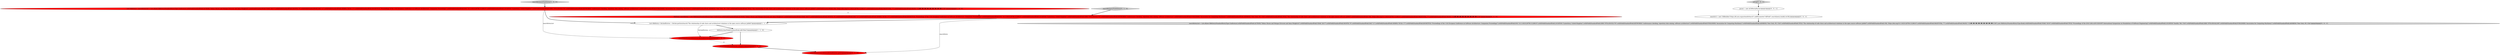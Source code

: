 digraph {
4 [style = filled, label = "searchByQueryFindsEntry['1', '0', '0']", fillcolor = lightgray, shape = diamond image = "AAA0AAABBB1BBB"];
1 [style = filled, label = "assertEquals(searchEntryList,fetchedEntries)@@@8@@@['1', '0', '0']", fillcolor = red, shape = ellipse image = "AAA1AAABBB1BBB"];
8 [style = filled, label = "assertFalse(fetchedEntries.isEmpty())@@@8@@@['0', '1', '0']", fillcolor = red, shape = ellipse image = "AAA1AAABBB2BBB"];
11 [style = filled, label = "searchEntryList = List.of(new BibEntry(StandardEntryType.Conference).withField(StandardField.AUTHOR,\"Tobias Olsson and Morgan Ericsson and Anna Wingkvist\").withField(StandardField.YEAR,\"2017\").withField(StandardField.MONTH,\"9\").withField(StandardField.DAY,\"11\").withField(StandardField.SERIES,\"ECSA '17\").withField(StandardField.BOOKTITLE,\"Proceedings of the 11th European Conference on Software Architecture: Companion Proceedings\").withField(StandardField.DOI,\"10.1145/3129790.3129810\").withField(StandardField.LOCATION,\"Canterbury, United Kingdom\").withField(StandardField.ISBN,\"9781450352178\").withField(StandardField.KEYWORDS,\"conformance checking, repository data mining, software architecture\").withField(StandardField.PUBLISHER,\"Association for Computing Machinery\").withField(StandardField.ADDRESS,\"New York, NY, USA\").withField(StandardField.TITLE,\"The relationship of code churn and architectural violations in the open source software JabRef\").withField(StandardField.URL,\"https://doi.org/10.1145/3129790.3129810\").withField(StandardField.PAGETOTAL,\"7\").withField(StandardField.PAGES,\"152�ｿｽ�ｿｽ�ｿｽ�ｿｽ�ｿｽ�ｿｽ�ｿｽ�ｿｽ�ｿｽ158\"),new BibEntry(StandardEntryType.Book).withField(StandardField.YEAR,\"2016\").withField(StandardField.TITLE,\"Proceedings of the 2016 24th ACM SIGSOFT International Symposium on Foundations of Software Engineering\").withField(StandardField.LOCATION,\"Seattle, WA, USA\").withField(StandardField.ISBN,\"9781450342186\").withField(StandardField.PUBLISHER,\"Association for Computing Machinery\").withField(StandardField.ADDRESS,\"New York, NY, USA\"))@@@5@@@['0', '0', '1']", fillcolor = lightgray, shape = ellipse image = "AAA0AAABBB3BBB"];
9 [style = filled, label = "setUp['0', '0', '1']", fillcolor = lightgray, shape = diamond image = "AAA0AAABBB3BBB"];
0 [style = filled, label = "List<BibEntry> fetchedEntries = fetcher.performSearch(\"The relationship of code churn and architectural violations in the open source software JabRef\")@@@4@@@['1', '1', '0']", fillcolor = white, shape = ellipse image = "AAA0AAABBB1BBB"];
3 [style = filled, label = "bibEntry.clearField(StandardField.ABSTRACT)@@@6@@@['1', '1', '0']", fillcolor = white, shape = ellipse image = "AAA0AAABBB1BBB"];
10 [style = filled, label = "searchUrl = new URIBuilder(\"https://dl.acm.org/action/doSearch\").addParameter(\"AllField\",searchQuery).build().toURL()@@@4@@@['0', '0', '1']", fillcolor = white, shape = ellipse image = "AAA0AAABBB3BBB"];
6 [style = filled, label = "assertEquals(searchEntry,fetchedEntries.get(0))@@@9@@@['0', '1', '0']", fillcolor = red, shape = ellipse image = "AAA1AAABBB2BBB"];
7 [style = filled, label = "searchByQueryFindsEntry['0', '1', '0']", fillcolor = lightgray, shape = diamond image = "AAA0AAABBB2BBB"];
12 [style = filled, label = "parser = new ACMPortalParser()@@@3@@@['0', '0', '1']", fillcolor = white, shape = ellipse image = "AAA0AAABBB3BBB"];
2 [style = filled, label = "List<BibEntry> searchEntryList = List.of(new BibEntry(StandardEntryType.Conference).withField(StandardField.AUTHOR,\"Tobias Olsson and Morgan Ericsson and Anna Wingkvist\").withField(StandardField.YEAR,\"2017\").withField(StandardField.MONTH,\"9\").withField(StandardField.DAY,\"11\").withField(StandardField.SERIES,\"ECSA '17\").withField(StandardField.BOOKTITLE,\"Proceedings of the 11th European Conference on Software Architecture: Companion Proceedings\").withField(StandardField.DOI,\"10.1145/3129790.3129810\").withField(StandardField.LOCATION,\"Canterbury, United Kingdom\").withField(StandardField.ISBN,\"9781450352178\").withField(StandardField.KEYWORDS,\"conformance checking, repository data mining, software architecture\").withField(StandardField.PUBLISHER,\"Association for Computing Machinery\").withField(StandardField.ADDRESS,\"New York, NY, USA\").withField(StandardField.TITLE,\"The relationship of code churn and architectural violations in the open source software JabRef\").withField(StandardField.URL,\"https://doi.org/10.1145/3129790.3129810\").withField(StandardField.PAGETOTAL,\"7\").withField(StandardField.PAGES,\"152�ｿｽ�ｿｽ�ｿｽ�ｿｽ�ｿｽ�ｿｽ�ｿｽ�ｿｽ�ｿｽ158\"))@@@3@@@['1', '0', '0']", fillcolor = red, shape = ellipse image = "AAA1AAABBB1BBB"];
5 [style = filled, label = "BibEntry searchEntry = new BibEntry(StandardEntryType.Conference).withField(StandardField.AUTHOR,\"Tobias Olsson and Morgan Ericsson and Anna Wingkvist\").withField(StandardField.YEAR,\"2017\").withField(StandardField.MONTH,\"9\").withField(StandardField.DAY,\"11\").withField(StandardField.SERIES,\"ECSA '17\").withField(StandardField.BOOKTITLE,\"Proceedings of the 11th European Conference on Software Architecture: Companion Proceedings\").withField(StandardField.DOI,\"10.1145/3129790.3129810\").withField(StandardField.LOCATION,\"Canterbury, United Kingdom\").withField(StandardField.ISBN,\"9781450352178\").withField(StandardField.KEYWORDS,\"conformance checking, repository data mining, software architecture\").withField(StandardField.PUBLISHER,\"Association for Computing Machinery\").withField(StandardField.ADDRESS,\"New York, NY, USA\").withField(StandardField.TITLE,\"The relationship of code churn and architectural violations in the open source software JabRef\").withField(StandardField.URL,\"https://doi.org/10.1145/3129790.3129810\").withField(StandardField.PAGETOTAL,\"7\").withField(StandardField.PAGES,\"152�ｿｽ�ｿｽ�ｿｽ�ｿｽ�ｿｽ�ｿｽ�ｿｽ�ｿｽ�ｿｽ158\")@@@3@@@['0', '1', '0']", fillcolor = red, shape = ellipse image = "AAA1AAABBB2BBB"];
0->3 [style = bold, label=""];
1->8 [style = dashed, label="0"];
2->5 [style = dashed, label="0"];
7->5 [style = bold, label=""];
2->0 [style = bold, label=""];
8->6 [style = bold, label=""];
12->10 [style = bold, label=""];
4->2 [style = bold, label=""];
9->12 [style = bold, label=""];
0->1 [style = solid, label="fetchedEntries"];
5->0 [style = bold, label=""];
3->1 [style = bold, label=""];
5->6 [style = solid, label="searchEntry"];
3->8 [style = bold, label=""];
10->11 [style = bold, label=""];
2->1 [style = solid, label="searchEntryList"];
}
